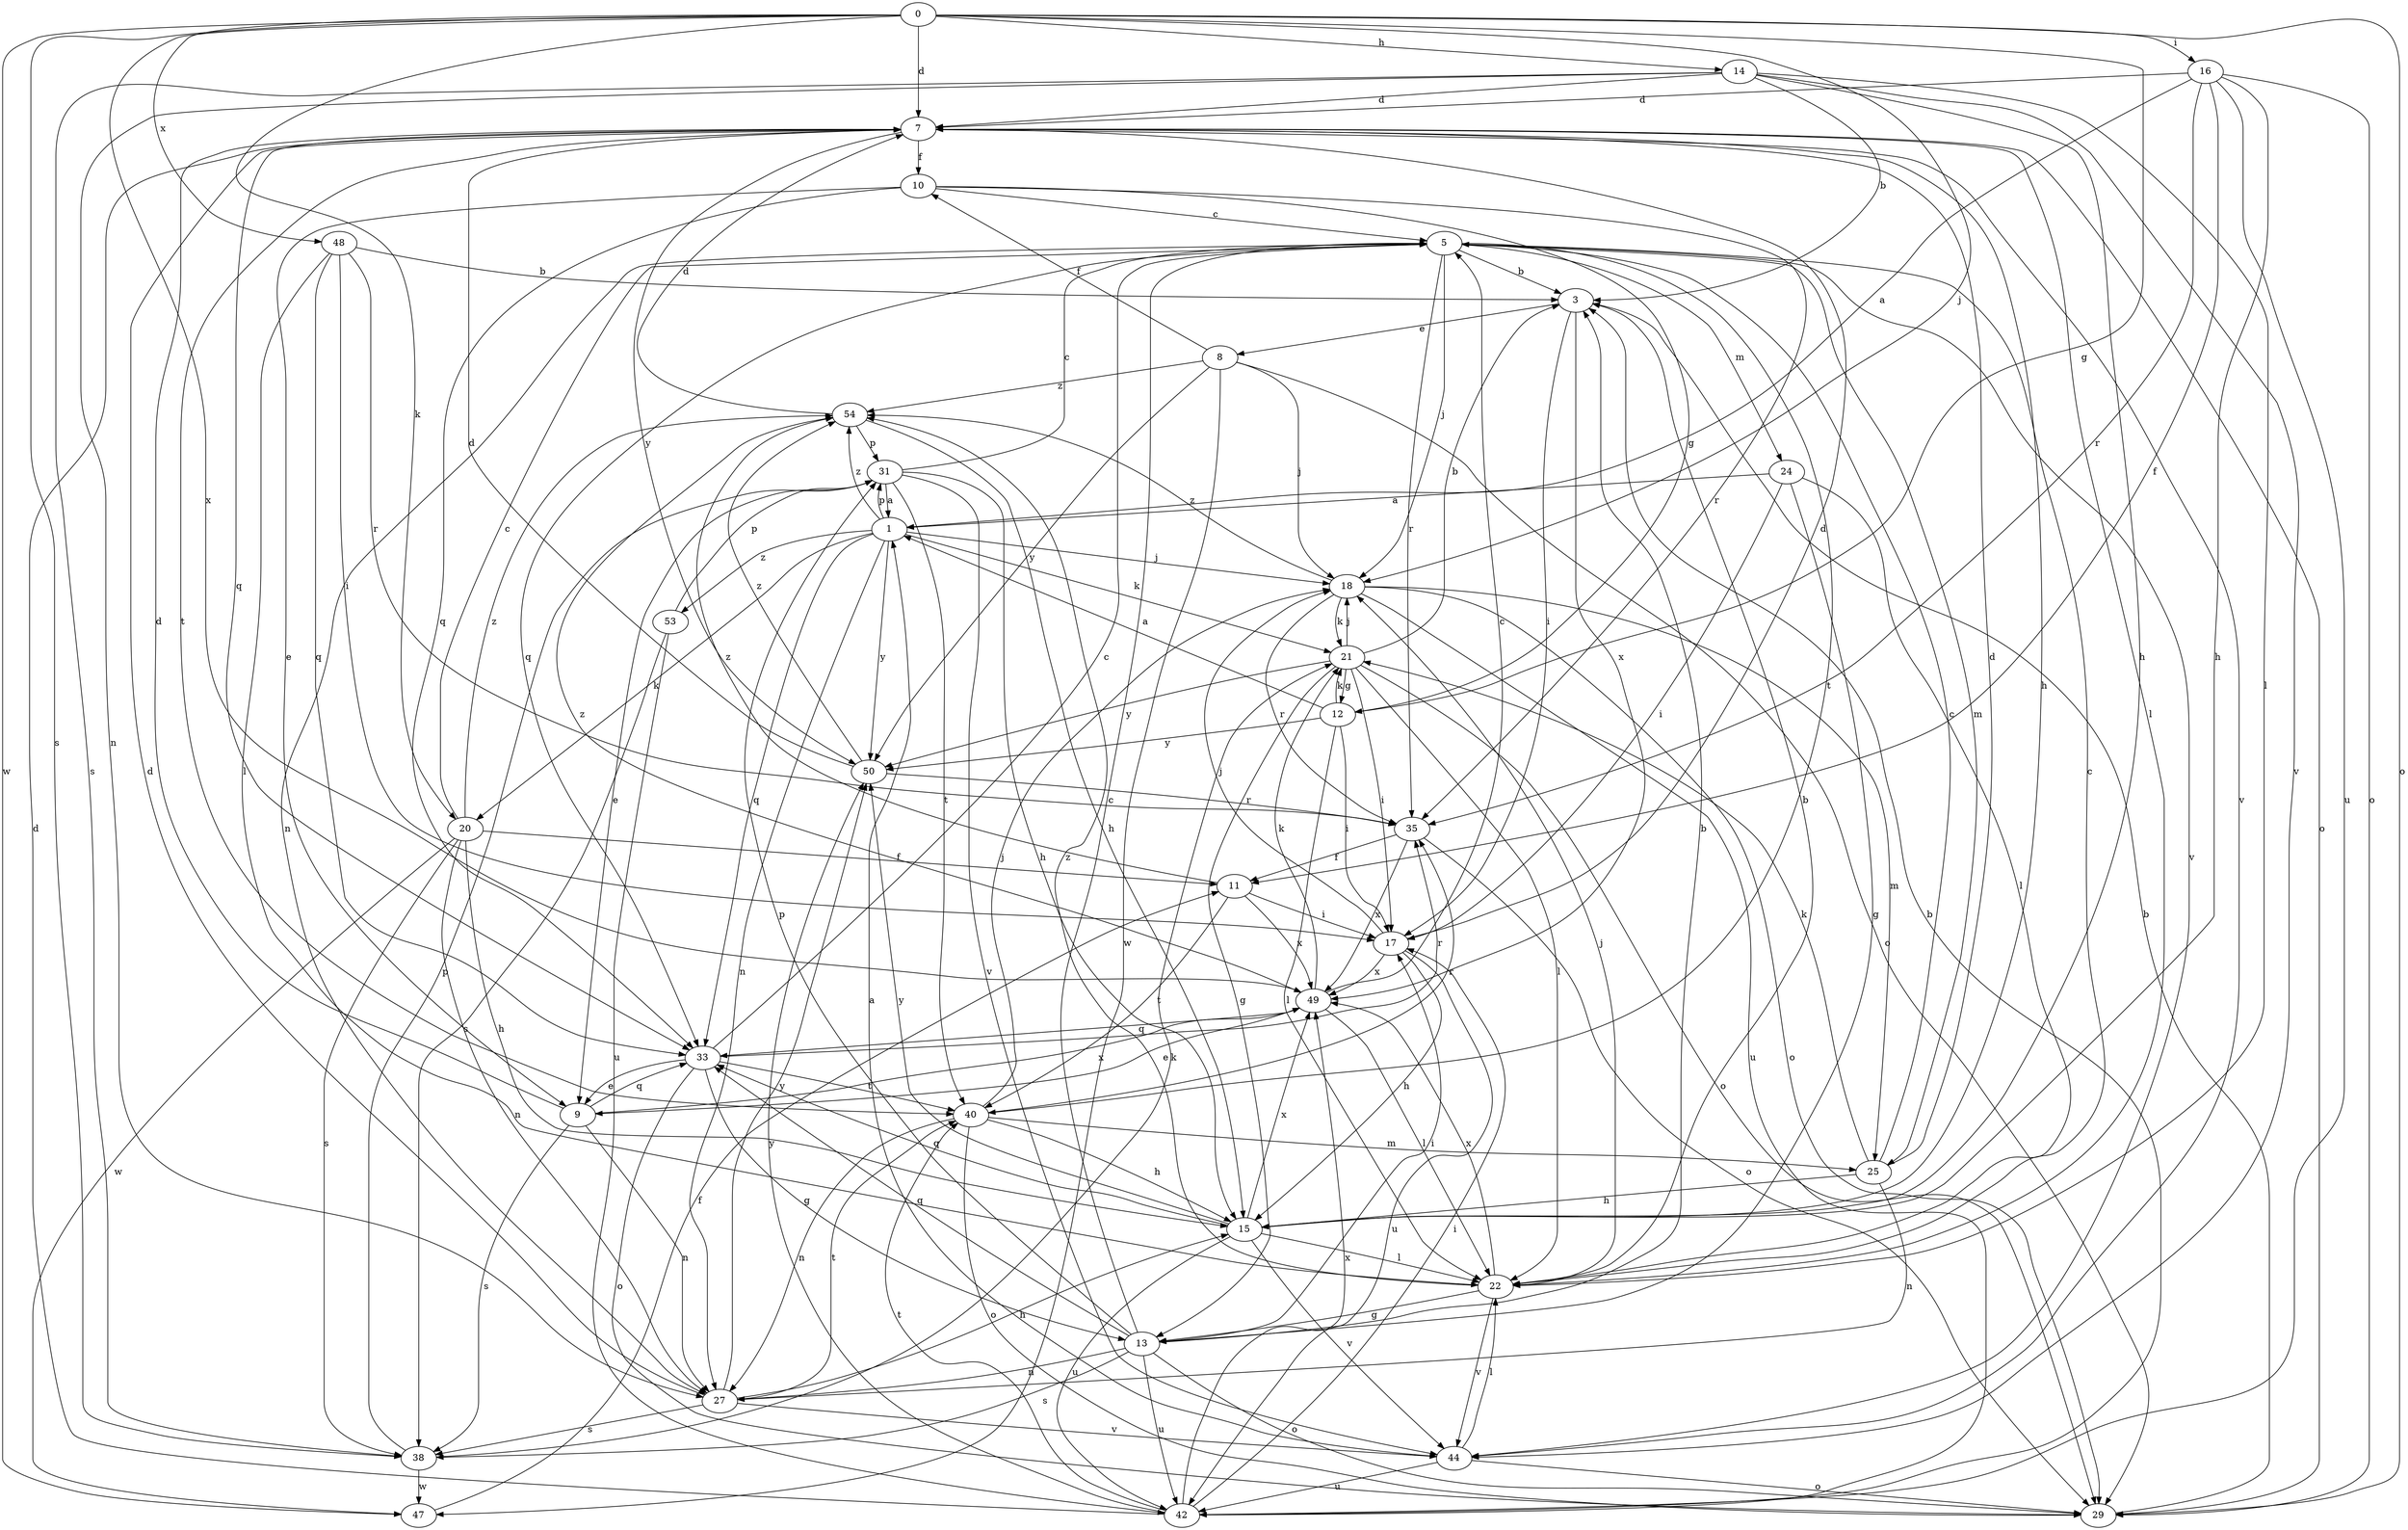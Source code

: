 strict digraph  {
0;
1;
3;
5;
7;
8;
9;
10;
11;
12;
13;
14;
15;
16;
17;
18;
20;
21;
22;
24;
25;
27;
29;
31;
33;
35;
38;
40;
42;
44;
47;
48;
49;
50;
53;
54;
0 -> 7  [label=d];
0 -> 12  [label=g];
0 -> 14  [label=h];
0 -> 16  [label=i];
0 -> 18  [label=j];
0 -> 20  [label=k];
0 -> 29  [label=o];
0 -> 38  [label=s];
0 -> 47  [label=w];
0 -> 48  [label=x];
0 -> 49  [label=x];
1 -> 18  [label=j];
1 -> 20  [label=k];
1 -> 21  [label=k];
1 -> 27  [label=n];
1 -> 31  [label=p];
1 -> 33  [label=q];
1 -> 50  [label=y];
1 -> 53  [label=z];
1 -> 54  [label=z];
3 -> 8  [label=e];
3 -> 17  [label=i];
3 -> 49  [label=x];
5 -> 3  [label=b];
5 -> 18  [label=j];
5 -> 24  [label=m];
5 -> 25  [label=m];
5 -> 27  [label=n];
5 -> 33  [label=q];
5 -> 35  [label=r];
5 -> 40  [label=t];
5 -> 44  [label=v];
7 -> 10  [label=f];
7 -> 15  [label=h];
7 -> 22  [label=l];
7 -> 29  [label=o];
7 -> 33  [label=q];
7 -> 40  [label=t];
7 -> 44  [label=v];
7 -> 50  [label=y];
8 -> 10  [label=f];
8 -> 18  [label=j];
8 -> 29  [label=o];
8 -> 47  [label=w];
8 -> 50  [label=y];
8 -> 54  [label=z];
9 -> 7  [label=d];
9 -> 27  [label=n];
9 -> 33  [label=q];
9 -> 38  [label=s];
9 -> 49  [label=x];
10 -> 5  [label=c];
10 -> 9  [label=e];
10 -> 12  [label=g];
10 -> 33  [label=q];
10 -> 35  [label=r];
11 -> 17  [label=i];
11 -> 40  [label=t];
11 -> 49  [label=x];
11 -> 54  [label=z];
12 -> 1  [label=a];
12 -> 17  [label=i];
12 -> 21  [label=k];
12 -> 22  [label=l];
12 -> 50  [label=y];
13 -> 3  [label=b];
13 -> 5  [label=c];
13 -> 17  [label=i];
13 -> 27  [label=n];
13 -> 29  [label=o];
13 -> 31  [label=p];
13 -> 33  [label=q];
13 -> 38  [label=s];
13 -> 42  [label=u];
14 -> 3  [label=b];
14 -> 7  [label=d];
14 -> 15  [label=h];
14 -> 22  [label=l];
14 -> 27  [label=n];
14 -> 38  [label=s];
14 -> 44  [label=v];
15 -> 22  [label=l];
15 -> 33  [label=q];
15 -> 42  [label=u];
15 -> 44  [label=v];
15 -> 49  [label=x];
15 -> 50  [label=y];
16 -> 1  [label=a];
16 -> 7  [label=d];
16 -> 11  [label=f];
16 -> 15  [label=h];
16 -> 29  [label=o];
16 -> 35  [label=r];
16 -> 42  [label=u];
17 -> 7  [label=d];
17 -> 15  [label=h];
17 -> 18  [label=j];
17 -> 42  [label=u];
17 -> 49  [label=x];
18 -> 21  [label=k];
18 -> 25  [label=m];
18 -> 29  [label=o];
18 -> 35  [label=r];
18 -> 42  [label=u];
18 -> 54  [label=z];
20 -> 5  [label=c];
20 -> 11  [label=f];
20 -> 15  [label=h];
20 -> 27  [label=n];
20 -> 38  [label=s];
20 -> 47  [label=w];
20 -> 54  [label=z];
21 -> 3  [label=b];
21 -> 12  [label=g];
21 -> 13  [label=g];
21 -> 17  [label=i];
21 -> 18  [label=j];
21 -> 22  [label=l];
21 -> 29  [label=o];
21 -> 50  [label=y];
22 -> 3  [label=b];
22 -> 5  [label=c];
22 -> 13  [label=g];
22 -> 18  [label=j];
22 -> 44  [label=v];
22 -> 49  [label=x];
22 -> 54  [label=z];
24 -> 1  [label=a];
24 -> 13  [label=g];
24 -> 17  [label=i];
24 -> 22  [label=l];
25 -> 5  [label=c];
25 -> 7  [label=d];
25 -> 15  [label=h];
25 -> 21  [label=k];
25 -> 27  [label=n];
27 -> 7  [label=d];
27 -> 15  [label=h];
27 -> 38  [label=s];
27 -> 40  [label=t];
27 -> 44  [label=v];
27 -> 50  [label=y];
29 -> 3  [label=b];
31 -> 1  [label=a];
31 -> 5  [label=c];
31 -> 9  [label=e];
31 -> 15  [label=h];
31 -> 40  [label=t];
31 -> 44  [label=v];
33 -> 5  [label=c];
33 -> 9  [label=e];
33 -> 13  [label=g];
33 -> 29  [label=o];
33 -> 35  [label=r];
33 -> 40  [label=t];
35 -> 11  [label=f];
35 -> 29  [label=o];
35 -> 49  [label=x];
38 -> 21  [label=k];
38 -> 31  [label=p];
38 -> 47  [label=w];
40 -> 15  [label=h];
40 -> 18  [label=j];
40 -> 25  [label=m];
40 -> 27  [label=n];
40 -> 29  [label=o];
40 -> 35  [label=r];
42 -> 3  [label=b];
42 -> 7  [label=d];
42 -> 17  [label=i];
42 -> 40  [label=t];
42 -> 49  [label=x];
42 -> 50  [label=y];
44 -> 1  [label=a];
44 -> 22  [label=l];
44 -> 29  [label=o];
44 -> 42  [label=u];
47 -> 11  [label=f];
48 -> 3  [label=b];
48 -> 17  [label=i];
48 -> 22  [label=l];
48 -> 33  [label=q];
48 -> 35  [label=r];
49 -> 5  [label=c];
49 -> 9  [label=e];
49 -> 21  [label=k];
49 -> 22  [label=l];
49 -> 33  [label=q];
49 -> 54  [label=z];
50 -> 7  [label=d];
50 -> 35  [label=r];
50 -> 54  [label=z];
53 -> 31  [label=p];
53 -> 38  [label=s];
53 -> 42  [label=u];
54 -> 7  [label=d];
54 -> 15  [label=h];
54 -> 31  [label=p];
}
